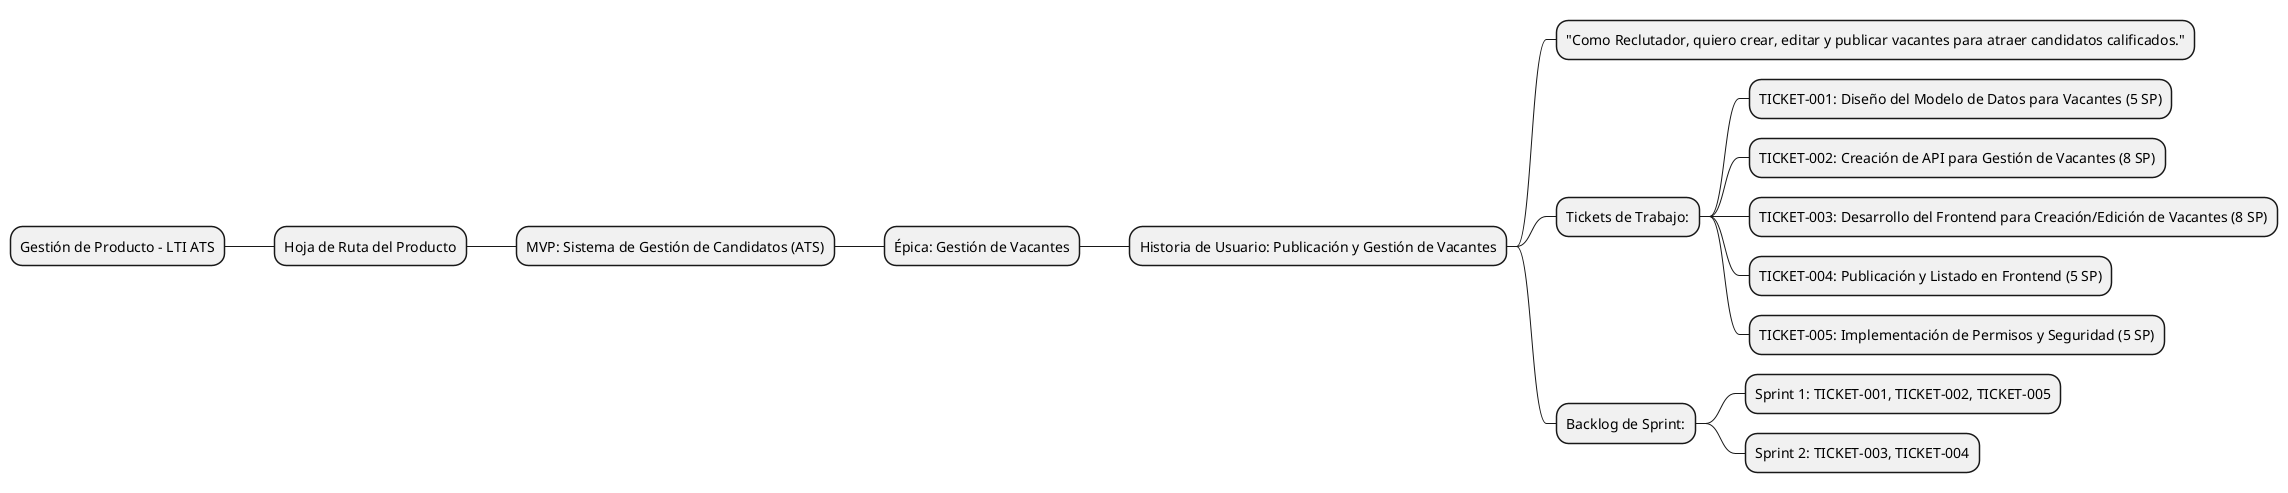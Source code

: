 @startmindmap
* Gestión de Producto - LTI ATS
** Hoja de Ruta del Producto
*** MVP: Sistema de Gestión de Candidatos (ATS)
**** Épica: Gestión de Vacantes
***** Historia de Usuario: Publicación y Gestión de Vacantes
****** "Como Reclutador, quiero crear, editar y publicar vacantes para atraer candidatos calificados."
****** Tickets de Trabajo:
******* TICKET-001: Diseño del Modelo de Datos para Vacantes (5 SP)
******* TICKET-002: Creación de API para Gestión de Vacantes (8 SP)
******* TICKET-003: Desarrollo del Frontend para Creación/Edición de Vacantes (8 SP)
******* TICKET-004: Publicación y Listado en Frontend (5 SP)
******* TICKET-005: Implementación de Permisos y Seguridad (5 SP)
****** Backlog de Sprint:
******* Sprint 1: TICKET-001, TICKET-002, TICKET-005
******* Sprint 2: TICKET-003, TICKET-004
@endmindmap